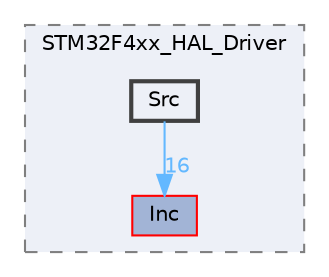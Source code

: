 digraph "Drivers/STM32F4xx_HAL_Driver/Src"
{
 // LATEX_PDF_SIZE
  bgcolor="transparent";
  edge [fontname=Helvetica,fontsize=10,labelfontname=Helvetica,labelfontsize=10];
  node [fontname=Helvetica,fontsize=10,shape=box,height=0.2,width=0.4];
  compound=true
  subgraph clusterdir_0f7073d6b1d1d49104212e142cbd4b45 {
    graph [ bgcolor="#edf0f7", pencolor="grey50", label="STM32F4xx_HAL_Driver", fontname=Helvetica,fontsize=10 style="filled,dashed", URL="dir_0f7073d6b1d1d49104212e142cbd4b45.html",tooltip=""]
  dir_fe70c8ad9f7ab4724b63ce89acbfa189 [label="Inc", fillcolor="#a2b4d6", color="red", style="filled", URL="dir_fe70c8ad9f7ab4724b63ce89acbfa189.html",tooltip=""];
  dir_30168dac808c8ac2b97106172ddd8c3b [label="Src", fillcolor="#edf0f7", color="grey25", style="filled,bold", URL="dir_30168dac808c8ac2b97106172ddd8c3b.html",tooltip=""];
  }
  dir_30168dac808c8ac2b97106172ddd8c3b->dir_fe70c8ad9f7ab4724b63ce89acbfa189 [headlabel="16", labeldistance=1.5 headhref="dir_000020_000011.html" href="dir_000020_000011.html" color="steelblue1" fontcolor="steelblue1"];
}
